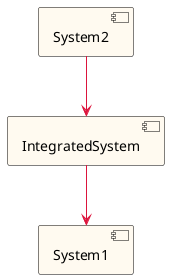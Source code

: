 ''''''''''''''''''''''''''''''''''''''''''
''                                      ''
''  AUTOGENERATED CODE -- DO NOT EDIT!  ''
''                                      ''
''''''''''''''''''''''''''''''''''''''''''

@startuml
hide stereotype
scale max 16384 height
skinparam component {
  BackgroundColor FloralWhite
  BorderColor Black
  ArrowColor Crimson
}
[IntegratedSystem] as _0 <<highlight>>
[System1] as _1 <<highlight>>
_0 --> _1
[System2] as _2
_2 --> _0
@enduml